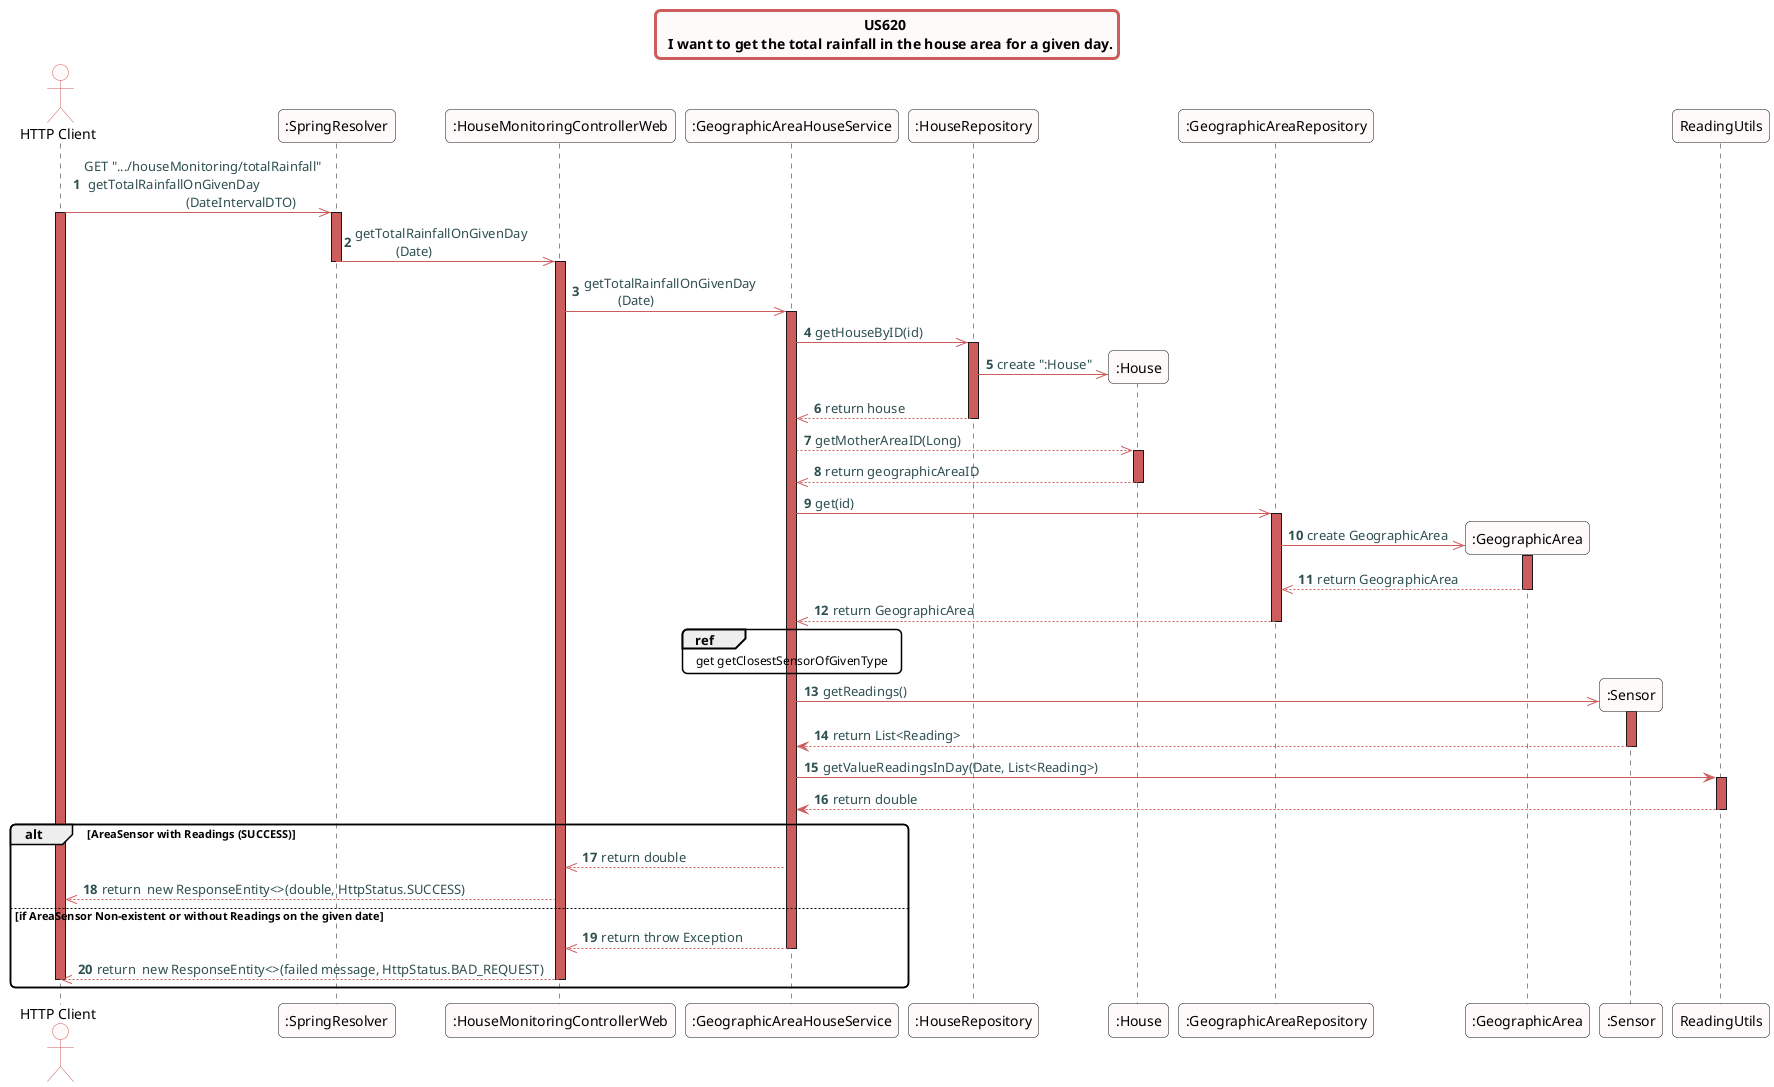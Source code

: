 @startuml
skinparam titleBorderRoundCorner 10
skinparam titleBorderThickness 3
skinparam titleBorderColor indianred
skinparam titleBackgroundColor snow
skinparam FontName quicksand

skinparam actor {
  BorderColor indianred
  backgroundColor Snow
  }

skinparam sequence {
  LifeLineBackgroundColor indianred
  ParticipantBackgroundColor snow
}

skinparam roundcorner 10

skinparam component {
  arrowThickness 1
  ArrowFontName Verdana
  ArrowColor indianred
  ArrowFontColor darkslategrey
}


title US620 \n  I want to get the total rainfall in the house area for a given day.

autonumber

actor "HTTP Client"


"HTTP Client" ->> ":SpringResolver":  GET ".../houseMonitoring/totalRainfall" \n getTotalRainfallOnGivenDay \n                              (DateIntervalDTO)
activate "HTTP Client"
activate ":SpringResolver"
":SpringResolver" ->> ":HouseMonitoringControllerWeb": getTotalRainfallOnGivenDay \n            (Date)
deactivate ":SpringResolver"
activate ":HouseMonitoringControllerWeb"
":HouseMonitoringControllerWeb" ->> ":GeographicAreaHouseService": getTotalRainfallOnGivenDay \n          (Date)
activate ":GeographicAreaHouseService"
":GeographicAreaHouseService" ->> ":HouseRepository": getHouseByID(id)
create ":House"
activate ":HouseRepository"
":HouseRepository" ->> ":House" : create ":House"
":HouseRepository" -->> ":GeographicAreaHouseService": return house
deactivate ":HouseRepository"
":GeographicAreaHouseService" -->> ":House": getMotherAreaID(Long)
activate ":House"
":House" -->> ":GeographicAreaHouseService": return geographicAreaID
deactivate ":House"
":GeographicAreaHouseService" ->> ":GeographicAreaRepository": get(id)
activate ":GeographicAreaRepository"
create ":GeographicArea"
":GeographicAreaRepository" ->> ":GeographicArea": create GeographicArea
activate ":GeographicArea"
":GeographicArea" -->> ":GeographicAreaRepository": return GeographicArea
deactivate ":GeographicArea"
":GeographicAreaRepository" -->> ":GeographicAreaHouseService": return GeographicArea
deactivate ":GeographicAreaRepository"
ref over ":GeographicAreaHouseService"
get getClosestSensorOfGivenType
end ref
create ":Sensor"
":GeographicAreaHouseService" ->> ":Sensor": getReadings()
activate ":Sensor"
":Sensor" -->":GeographicAreaHouseService":return List<Reading>
deactivate ":Sensor"
":GeographicAreaHouseService" -> "ReadingUtils": getValueReadingsInDay(Date, List<Reading>)
activate "ReadingUtils"
"ReadingUtils" --> ":GeographicAreaHouseService": return double
deactivate ":Sensor"
deactivate "ReadingUtils"
alt AreaSensor with Readings (SUCCESS)
":GeographicAreaHouseService" -->> ":HouseMonitoringControllerWeb": return double
":HouseMonitoringControllerWeb" -->> "HTTP Client": return  new ResponseEntity<>(double, HttpStatus.SUCCESS)
else if AreaSensor Non-existent or without Readings on the given date
":GeographicAreaHouseService" -->> ":HouseMonitoringControllerWeb": return throw Exception
deactivate ":GeographicAreaHouseService"
":HouseMonitoringControllerWeb" -->> "HTTP Client": return  new ResponseEntity<>(failed message, HttpStatus.BAD_REQUEST)
deactivate "HTTP Client"
deactivate ":HouseMonitoringControllerWeb"
end


@enduml